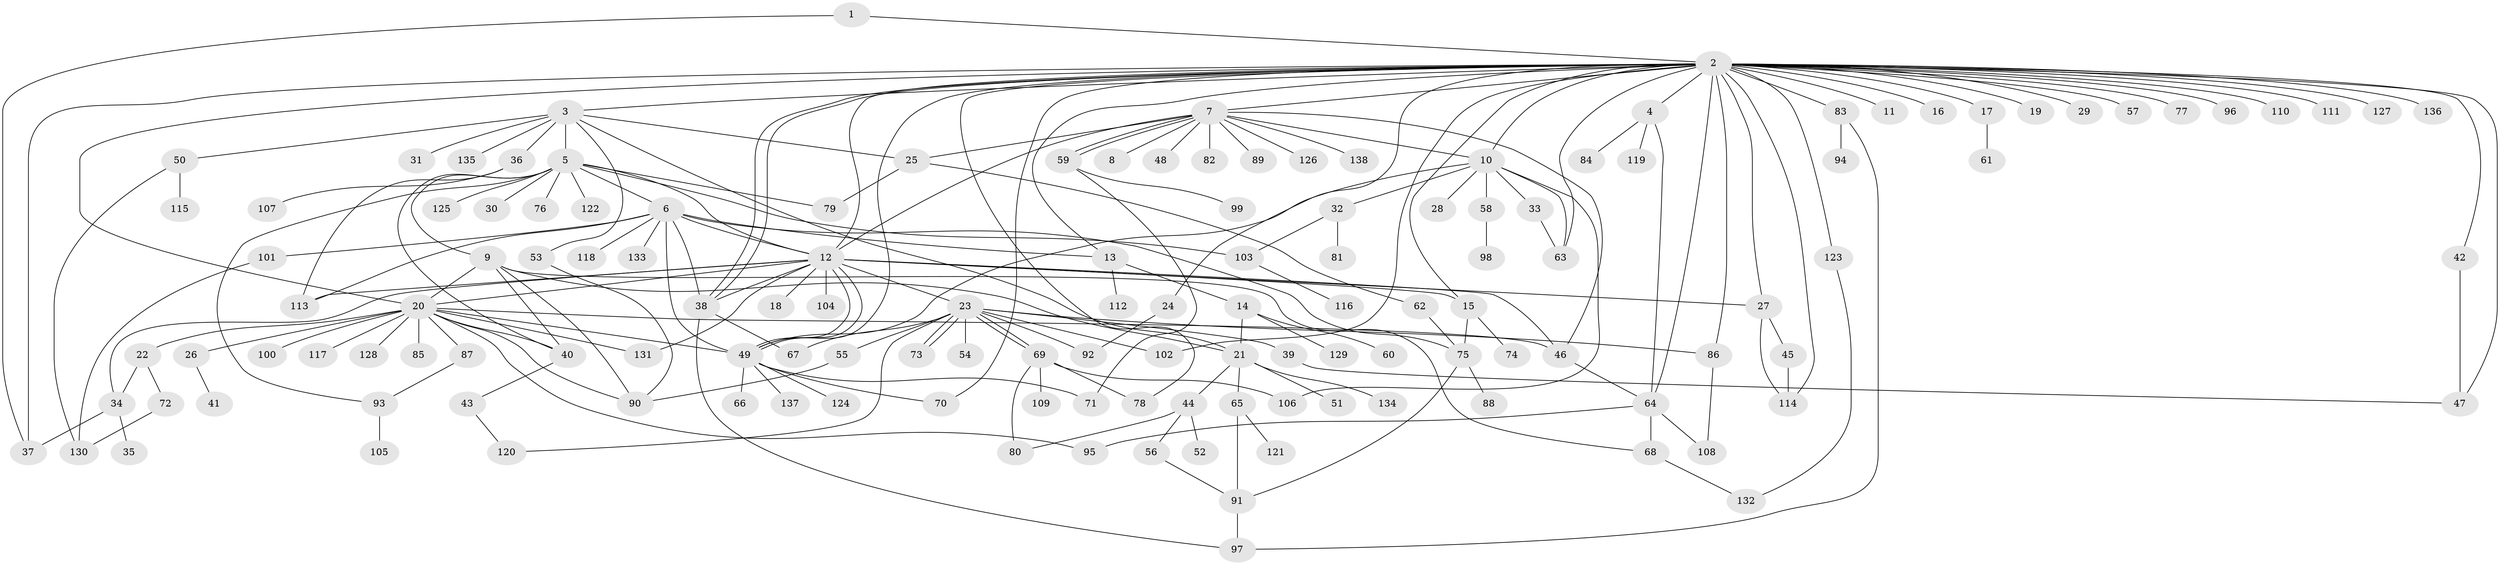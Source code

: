 // Generated by graph-tools (version 1.1) at 2025/35/03/09/25 02:35:24]
// undirected, 138 vertices, 206 edges
graph export_dot {
graph [start="1"]
  node [color=gray90,style=filled];
  1;
  2;
  3;
  4;
  5;
  6;
  7;
  8;
  9;
  10;
  11;
  12;
  13;
  14;
  15;
  16;
  17;
  18;
  19;
  20;
  21;
  22;
  23;
  24;
  25;
  26;
  27;
  28;
  29;
  30;
  31;
  32;
  33;
  34;
  35;
  36;
  37;
  38;
  39;
  40;
  41;
  42;
  43;
  44;
  45;
  46;
  47;
  48;
  49;
  50;
  51;
  52;
  53;
  54;
  55;
  56;
  57;
  58;
  59;
  60;
  61;
  62;
  63;
  64;
  65;
  66;
  67;
  68;
  69;
  70;
  71;
  72;
  73;
  74;
  75;
  76;
  77;
  78;
  79;
  80;
  81;
  82;
  83;
  84;
  85;
  86;
  87;
  88;
  89;
  90;
  91;
  92;
  93;
  94;
  95;
  96;
  97;
  98;
  99;
  100;
  101;
  102;
  103;
  104;
  105;
  106;
  107;
  108;
  109;
  110;
  111;
  112;
  113;
  114;
  115;
  116;
  117;
  118;
  119;
  120;
  121;
  122;
  123;
  124;
  125;
  126;
  127;
  128;
  129;
  130;
  131;
  132;
  133;
  134;
  135;
  136;
  137;
  138;
  1 -- 2;
  1 -- 37;
  2 -- 3;
  2 -- 4;
  2 -- 7;
  2 -- 10;
  2 -- 11;
  2 -- 12;
  2 -- 13;
  2 -- 15;
  2 -- 16;
  2 -- 17;
  2 -- 19;
  2 -- 20;
  2 -- 24;
  2 -- 27;
  2 -- 29;
  2 -- 37;
  2 -- 38;
  2 -- 38;
  2 -- 42;
  2 -- 47;
  2 -- 49;
  2 -- 57;
  2 -- 63;
  2 -- 64;
  2 -- 70;
  2 -- 77;
  2 -- 78;
  2 -- 83;
  2 -- 86;
  2 -- 96;
  2 -- 102;
  2 -- 110;
  2 -- 111;
  2 -- 114;
  2 -- 123;
  2 -- 127;
  2 -- 136;
  3 -- 5;
  3 -- 21;
  3 -- 25;
  3 -- 31;
  3 -- 36;
  3 -- 50;
  3 -- 53;
  3 -- 135;
  4 -- 64;
  4 -- 84;
  4 -- 119;
  5 -- 6;
  5 -- 9;
  5 -- 12;
  5 -- 30;
  5 -- 40;
  5 -- 76;
  5 -- 79;
  5 -- 93;
  5 -- 103;
  5 -- 122;
  5 -- 125;
  6 -- 12;
  6 -- 13;
  6 -- 38;
  6 -- 49;
  6 -- 75;
  6 -- 101;
  6 -- 113;
  6 -- 118;
  6 -- 133;
  7 -- 8;
  7 -- 10;
  7 -- 12;
  7 -- 25;
  7 -- 46;
  7 -- 48;
  7 -- 59;
  7 -- 59;
  7 -- 82;
  7 -- 89;
  7 -- 126;
  7 -- 138;
  9 -- 20;
  9 -- 21;
  9 -- 40;
  9 -- 68;
  9 -- 90;
  10 -- 28;
  10 -- 32;
  10 -- 33;
  10 -- 49;
  10 -- 58;
  10 -- 63;
  10 -- 106;
  12 -- 15;
  12 -- 18;
  12 -- 20;
  12 -- 23;
  12 -- 27;
  12 -- 34;
  12 -- 38;
  12 -- 46;
  12 -- 49;
  12 -- 49;
  12 -- 104;
  12 -- 113;
  12 -- 131;
  13 -- 14;
  13 -- 112;
  14 -- 21;
  14 -- 60;
  14 -- 129;
  15 -- 74;
  15 -- 75;
  17 -- 61;
  20 -- 22;
  20 -- 26;
  20 -- 40;
  20 -- 46;
  20 -- 49;
  20 -- 85;
  20 -- 87;
  20 -- 90;
  20 -- 95;
  20 -- 100;
  20 -- 117;
  20 -- 128;
  20 -- 131;
  21 -- 44;
  21 -- 51;
  21 -- 65;
  21 -- 134;
  22 -- 34;
  22 -- 72;
  23 -- 39;
  23 -- 54;
  23 -- 55;
  23 -- 67;
  23 -- 69;
  23 -- 69;
  23 -- 73;
  23 -- 73;
  23 -- 86;
  23 -- 92;
  23 -- 102;
  23 -- 120;
  24 -- 92;
  25 -- 62;
  25 -- 79;
  26 -- 41;
  27 -- 45;
  27 -- 114;
  32 -- 81;
  32 -- 103;
  33 -- 63;
  34 -- 35;
  34 -- 37;
  36 -- 107;
  36 -- 113;
  38 -- 67;
  38 -- 97;
  39 -- 47;
  40 -- 43;
  42 -- 47;
  43 -- 120;
  44 -- 52;
  44 -- 56;
  44 -- 80;
  45 -- 114;
  46 -- 64;
  49 -- 66;
  49 -- 70;
  49 -- 71;
  49 -- 124;
  49 -- 137;
  50 -- 115;
  50 -- 130;
  53 -- 90;
  55 -- 90;
  56 -- 91;
  58 -- 98;
  59 -- 71;
  59 -- 99;
  62 -- 75;
  64 -- 68;
  64 -- 95;
  64 -- 108;
  65 -- 91;
  65 -- 121;
  68 -- 132;
  69 -- 78;
  69 -- 80;
  69 -- 106;
  69 -- 109;
  72 -- 130;
  75 -- 88;
  75 -- 91;
  83 -- 94;
  83 -- 97;
  86 -- 108;
  87 -- 93;
  91 -- 97;
  93 -- 105;
  101 -- 130;
  103 -- 116;
  123 -- 132;
}
